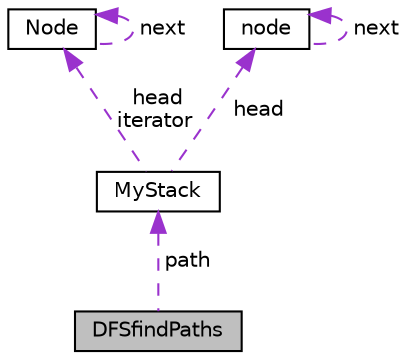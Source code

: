 digraph "DFSfindPaths"
{
  edge [fontname="Helvetica",fontsize="10",labelfontname="Helvetica",labelfontsize="10"];
  node [fontname="Helvetica",fontsize="10",shape=record];
  Node1 [label="DFSfindPaths",height=0.2,width=0.4,color="black", fillcolor="grey75", style="filled" fontcolor="black"];
  Node2 -> Node1 [dir="back",color="darkorchid3",fontsize="10",style="dashed",label=" path" ,fontname="Helvetica"];
  Node2 [label="MyStack",height=0.2,width=0.4,color="black", fillcolor="white", style="filled",URL="$classMyStack.html"];
  Node3 -> Node2 [dir="back",color="darkorchid3",fontsize="10",style="dashed",label=" head\niterator" ,fontname="Helvetica"];
  Node3 [label="Node",height=0.2,width=0.4,color="black", fillcolor="white", style="filled",URL="$classNode.html"];
  Node3 -> Node3 [dir="back",color="darkorchid3",fontsize="10",style="dashed",label=" next" ,fontname="Helvetica"];
  Node4 -> Node2 [dir="back",color="darkorchid3",fontsize="10",style="dashed",label=" head" ,fontname="Helvetica"];
  Node4 [label="node",height=0.2,width=0.4,color="black", fillcolor="white", style="filled",URL="$structnode.html"];
  Node4 -> Node4 [dir="back",color="darkorchid3",fontsize="10",style="dashed",label=" next" ,fontname="Helvetica"];
}
